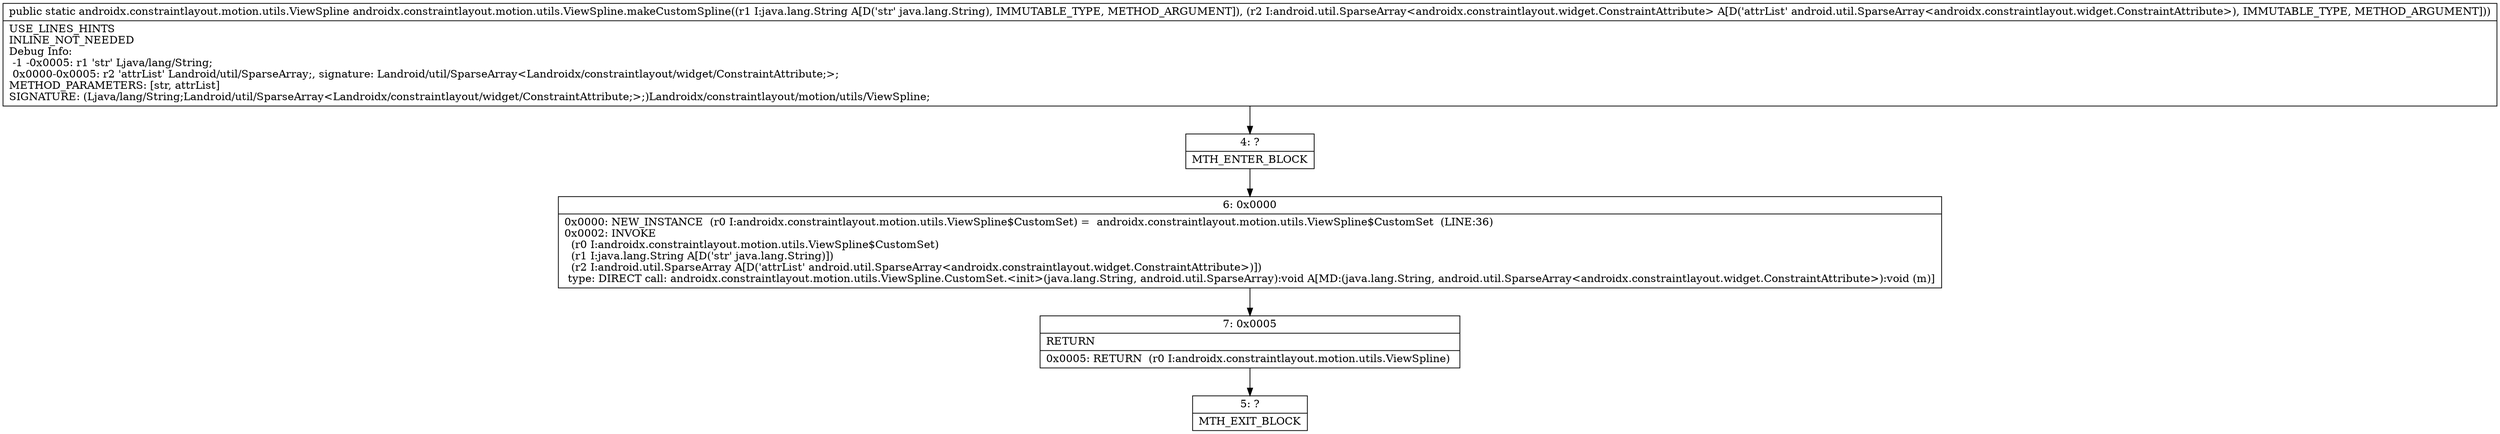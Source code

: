 digraph "CFG forandroidx.constraintlayout.motion.utils.ViewSpline.makeCustomSpline(Ljava\/lang\/String;Landroid\/util\/SparseArray;)Landroidx\/constraintlayout\/motion\/utils\/ViewSpline;" {
Node_4 [shape=record,label="{4\:\ ?|MTH_ENTER_BLOCK\l}"];
Node_6 [shape=record,label="{6\:\ 0x0000|0x0000: NEW_INSTANCE  (r0 I:androidx.constraintlayout.motion.utils.ViewSpline$CustomSet) =  androidx.constraintlayout.motion.utils.ViewSpline$CustomSet  (LINE:36)\l0x0002: INVOKE  \l  (r0 I:androidx.constraintlayout.motion.utils.ViewSpline$CustomSet)\l  (r1 I:java.lang.String A[D('str' java.lang.String)])\l  (r2 I:android.util.SparseArray A[D('attrList' android.util.SparseArray\<androidx.constraintlayout.widget.ConstraintAttribute\>)])\l type: DIRECT call: androidx.constraintlayout.motion.utils.ViewSpline.CustomSet.\<init\>(java.lang.String, android.util.SparseArray):void A[MD:(java.lang.String, android.util.SparseArray\<androidx.constraintlayout.widget.ConstraintAttribute\>):void (m)]\l}"];
Node_7 [shape=record,label="{7\:\ 0x0005|RETURN\l|0x0005: RETURN  (r0 I:androidx.constraintlayout.motion.utils.ViewSpline) \l}"];
Node_5 [shape=record,label="{5\:\ ?|MTH_EXIT_BLOCK\l}"];
MethodNode[shape=record,label="{public static androidx.constraintlayout.motion.utils.ViewSpline androidx.constraintlayout.motion.utils.ViewSpline.makeCustomSpline((r1 I:java.lang.String A[D('str' java.lang.String), IMMUTABLE_TYPE, METHOD_ARGUMENT]), (r2 I:android.util.SparseArray\<androidx.constraintlayout.widget.ConstraintAttribute\> A[D('attrList' android.util.SparseArray\<androidx.constraintlayout.widget.ConstraintAttribute\>), IMMUTABLE_TYPE, METHOD_ARGUMENT]))  | USE_LINES_HINTS\lINLINE_NOT_NEEDED\lDebug Info:\l  \-1 \-0x0005: r1 'str' Ljava\/lang\/String;\l  0x0000\-0x0005: r2 'attrList' Landroid\/util\/SparseArray;, signature: Landroid\/util\/SparseArray\<Landroidx\/constraintlayout\/widget\/ConstraintAttribute;\>;\lMETHOD_PARAMETERS: [str, attrList]\lSIGNATURE: (Ljava\/lang\/String;Landroid\/util\/SparseArray\<Landroidx\/constraintlayout\/widget\/ConstraintAttribute;\>;)Landroidx\/constraintlayout\/motion\/utils\/ViewSpline;\l}"];
MethodNode -> Node_4;Node_4 -> Node_6;
Node_6 -> Node_7;
Node_7 -> Node_5;
}

